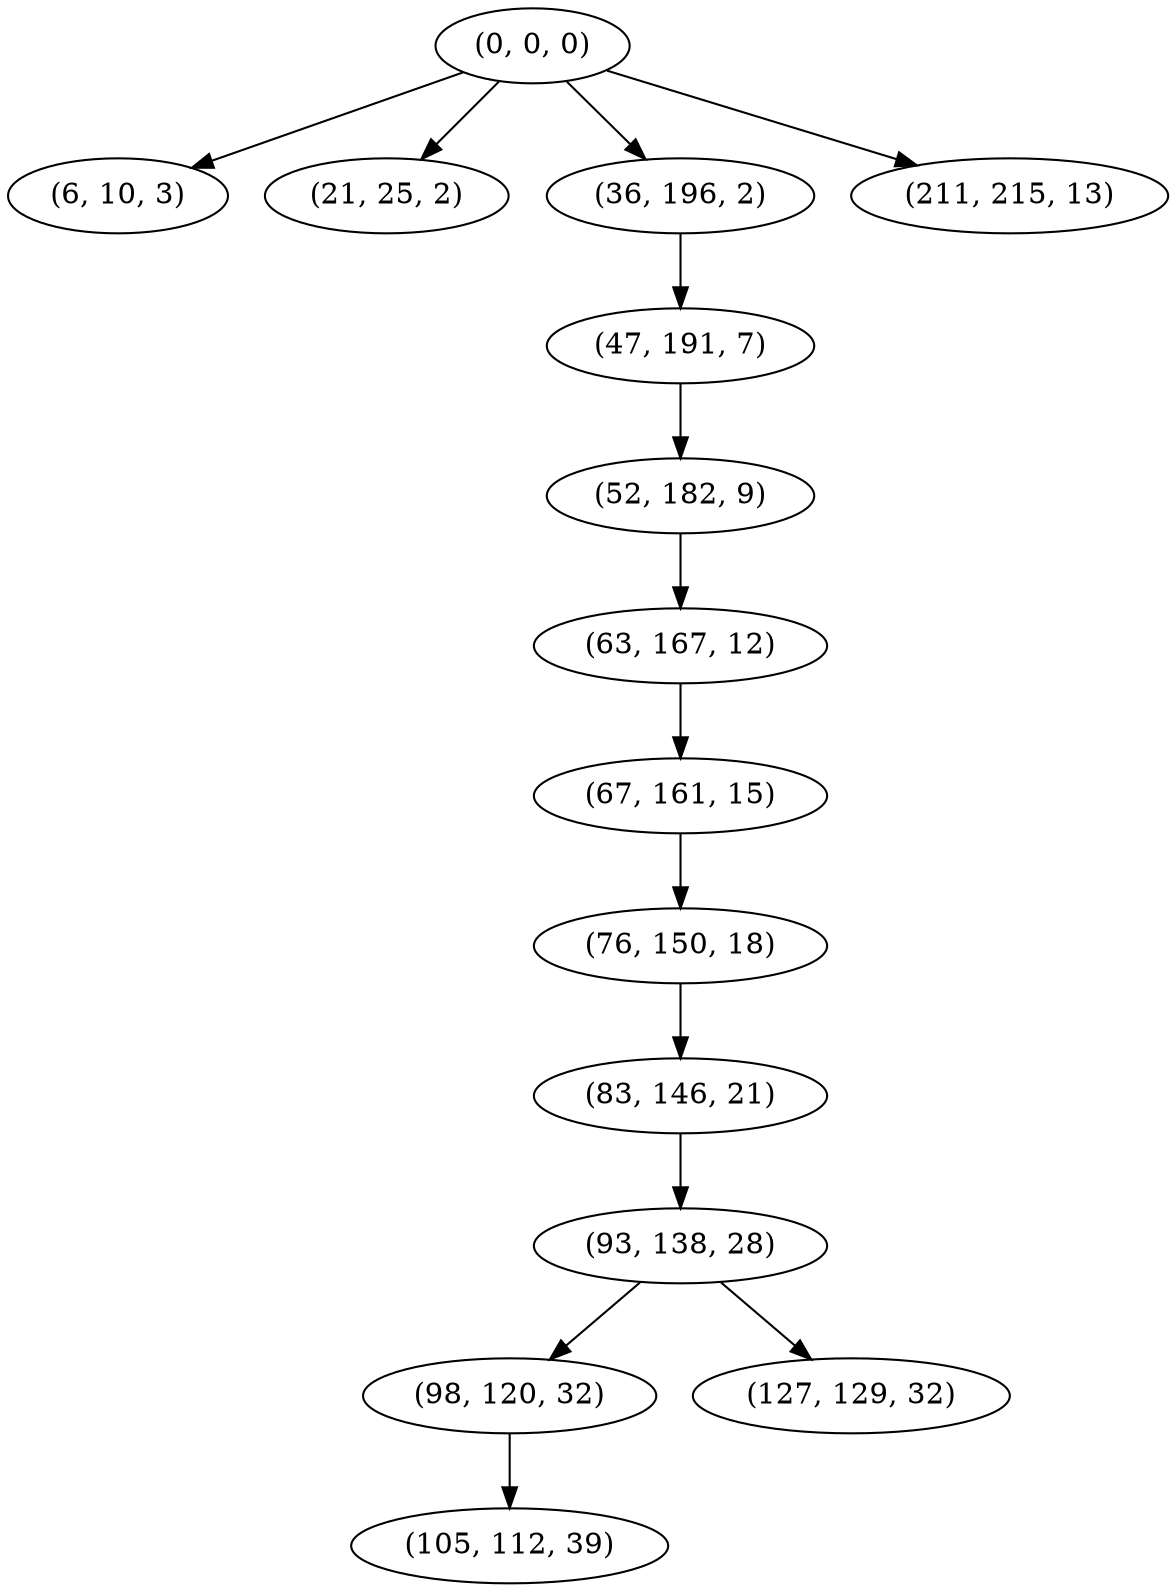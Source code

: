 digraph tree {
    "(0, 0, 0)";
    "(6, 10, 3)";
    "(21, 25, 2)";
    "(36, 196, 2)";
    "(47, 191, 7)";
    "(52, 182, 9)";
    "(63, 167, 12)";
    "(67, 161, 15)";
    "(76, 150, 18)";
    "(83, 146, 21)";
    "(93, 138, 28)";
    "(98, 120, 32)";
    "(105, 112, 39)";
    "(127, 129, 32)";
    "(211, 215, 13)";
    "(0, 0, 0)" -> "(6, 10, 3)";
    "(0, 0, 0)" -> "(21, 25, 2)";
    "(0, 0, 0)" -> "(36, 196, 2)";
    "(0, 0, 0)" -> "(211, 215, 13)";
    "(36, 196, 2)" -> "(47, 191, 7)";
    "(47, 191, 7)" -> "(52, 182, 9)";
    "(52, 182, 9)" -> "(63, 167, 12)";
    "(63, 167, 12)" -> "(67, 161, 15)";
    "(67, 161, 15)" -> "(76, 150, 18)";
    "(76, 150, 18)" -> "(83, 146, 21)";
    "(83, 146, 21)" -> "(93, 138, 28)";
    "(93, 138, 28)" -> "(98, 120, 32)";
    "(93, 138, 28)" -> "(127, 129, 32)";
    "(98, 120, 32)" -> "(105, 112, 39)";
}
